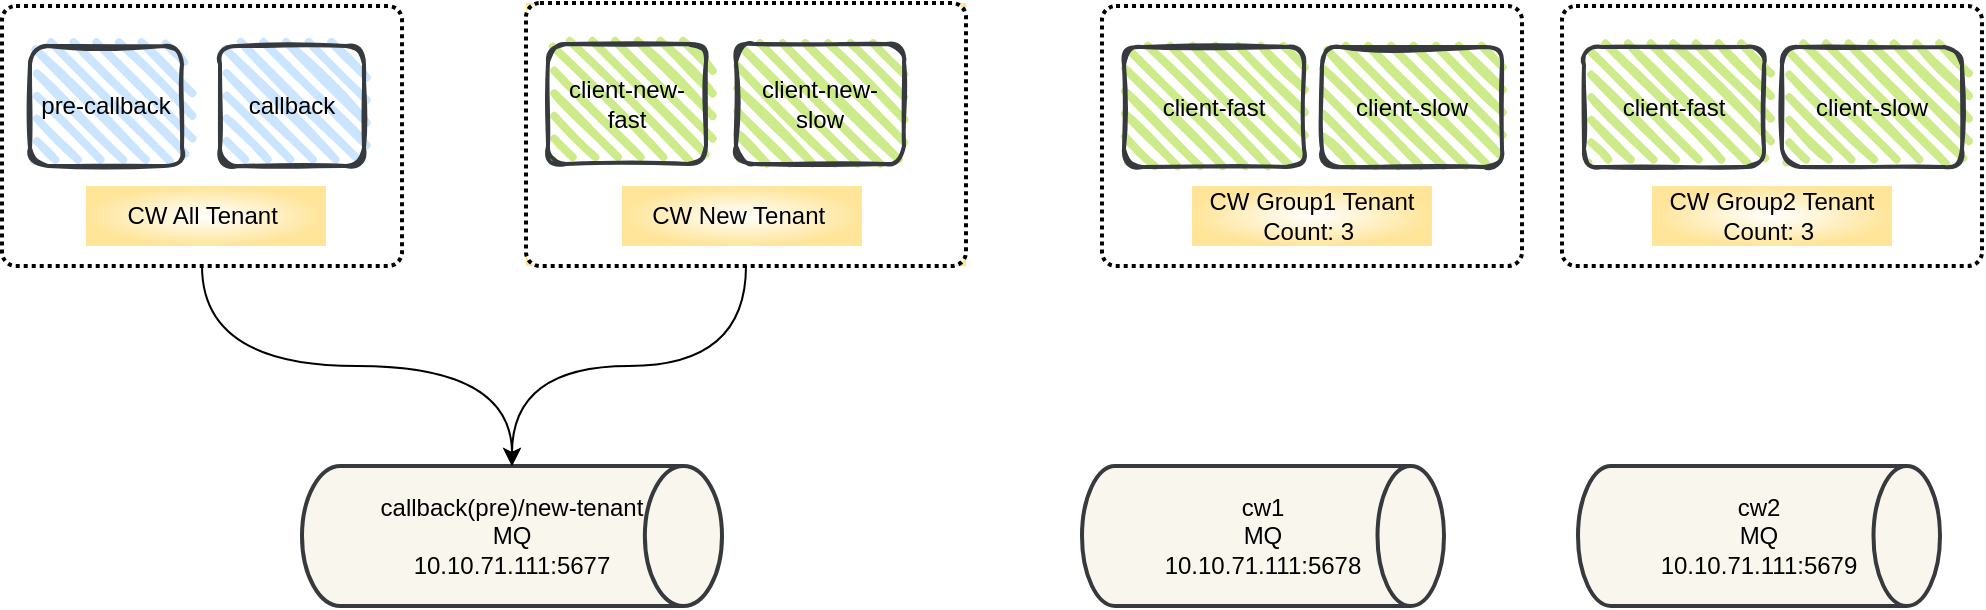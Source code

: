 <mxfile version="20.6.0" type="github">
  <diagram name="Page-1" id="b5b7bab2-c9e2-2cf4-8b2a-24fd1a2a6d21">
    <mxGraphModel dx="1609" dy="436" grid="1" gridSize="10" guides="1" tooltips="1" connect="1" arrows="1" fold="1" page="1" pageScale="1" pageWidth="827" pageHeight="1169" background="none" math="0" shadow="0">
      <root>
        <mxCell id="0" />
        <mxCell id="1" parent="0" />
        <mxCell id="zQ9i3q9YDAYz2BxAbwR4-2" value="callback(pre)/new-tenant&lt;br&gt;MQ&lt;br&gt;10.10.71.111:5677" style="strokeWidth=2;html=1;shape=mxgraph.flowchart.direct_data;whiteSpace=wrap;fillColor=#f9f7ed;strokeColor=#36393d;" vertex="1" parent="1">
          <mxGeometry x="-390" y="360" width="210" height="70" as="geometry" />
        </mxCell>
        <mxCell id="zQ9i3q9YDAYz2BxAbwR4-3" value="cw1&lt;br&gt;MQ&lt;br&gt;10.10.71.111:5678" style="strokeWidth=2;html=1;shape=mxgraph.flowchart.direct_data;whiteSpace=wrap;fillColor=#f9f7ed;strokeColor=#36393d;" vertex="1" parent="1">
          <mxGeometry y="360" width="181" height="70" as="geometry" />
        </mxCell>
        <mxCell id="zQ9i3q9YDAYz2BxAbwR4-4" value="cw2&lt;br&gt;MQ&lt;br&gt;10.10.71.111:5679" style="strokeWidth=2;html=1;shape=mxgraph.flowchart.direct_data;whiteSpace=wrap;fillColor=#f9f7ed;strokeColor=#36393d;" vertex="1" parent="1">
          <mxGeometry x="248" y="360" width="181" height="70" as="geometry" />
        </mxCell>
        <mxCell id="zQ9i3q9YDAYz2BxAbwR4-16" style="edgeStyle=orthogonalEdgeStyle;curved=1;rounded=0;orthogonalLoop=1;jettySize=auto;html=1;exitX=0.5;exitY=1;exitDx=0;exitDy=0;entryX=0.5;entryY=0;entryDx=0;entryDy=0;entryPerimeter=0;" edge="1" parent="1" source="zQ9i3q9YDAYz2BxAbwR4-10" target="zQ9i3q9YDAYz2BxAbwR4-2">
          <mxGeometry relative="1" as="geometry" />
        </mxCell>
        <mxCell id="zQ9i3q9YDAYz2BxAbwR4-19" style="edgeStyle=orthogonalEdgeStyle;curved=1;rounded=0;orthogonalLoop=1;jettySize=auto;html=1;exitX=0.5;exitY=1;exitDx=0;exitDy=0;entryX=0.5;entryY=0;entryDx=0;entryDy=0;entryPerimeter=0;" edge="1" parent="1" source="zQ9i3q9YDAYz2BxAbwR4-11" target="zQ9i3q9YDAYz2BxAbwR4-2">
          <mxGeometry relative="1" as="geometry" />
        </mxCell>
        <mxCell id="zQ9i3q9YDAYz2BxAbwR4-28" value="" style="group" vertex="1" connectable="0" parent="1">
          <mxGeometry x="-540" y="130" width="240" height="130" as="geometry" />
        </mxCell>
        <mxCell id="zQ9i3q9YDAYz2BxAbwR4-10" value="" style="rounded=1;whiteSpace=wrap;html=1;absoluteArcSize=1;arcSize=14;strokeWidth=2;shadow=0;dashed=1;dashPattern=1 1;gradientColor=none;" vertex="1" parent="zQ9i3q9YDAYz2BxAbwR4-28">
          <mxGeometry width="200" height="130" as="geometry" />
        </mxCell>
        <mxCell id="zQ9i3q9YDAYz2BxAbwR4-5" value="callback" style="rounded=1;whiteSpace=wrap;html=1;strokeWidth=2;fillWeight=4;hachureGap=8;hachureAngle=45;fillColor=#cce5ff;sketch=1;strokeColor=#36393d;" vertex="1" parent="zQ9i3q9YDAYz2BxAbwR4-28">
          <mxGeometry x="109" y="20" width="72" height="60" as="geometry" />
        </mxCell>
        <mxCell id="zQ9i3q9YDAYz2BxAbwR4-6" value="pre-callback" style="rounded=1;whiteSpace=wrap;html=1;strokeWidth=2;fillWeight=4;hachureGap=8;hachureAngle=45;fillColor=#cce5ff;sketch=1;strokeColor=#36393d;" vertex="1" parent="zQ9i3q9YDAYz2BxAbwR4-28">
          <mxGeometry x="14" y="20" width="76" height="60" as="geometry" />
        </mxCell>
        <mxCell id="zQ9i3q9YDAYz2BxAbwR4-25" value="CW All Tenant&amp;nbsp;" style="text;html=1;strokeColor=none;fillColor=default;align=center;verticalAlign=middle;whiteSpace=wrap;rounded=0;shadow=0;dashed=1;dashPattern=1 1;gradientColor=#FFE599;gradientDirection=radial;" vertex="1" parent="zQ9i3q9YDAYz2BxAbwR4-28">
          <mxGeometry x="42" y="90" width="120" height="30" as="geometry" />
        </mxCell>
        <mxCell id="zQ9i3q9YDAYz2BxAbwR4-29" value="" style="group;fillColor=default;gradientColor=#FFE599;gradientDirection=radial;" vertex="1" connectable="0" parent="1">
          <mxGeometry x="-278" y="128.5" width="220" height="131.5" as="geometry" />
        </mxCell>
        <mxCell id="zQ9i3q9YDAYz2BxAbwR4-11" value="" style="rounded=1;whiteSpace=wrap;html=1;absoluteArcSize=1;arcSize=14;strokeWidth=2;shadow=0;dashed=1;dashPattern=1 1;gradientColor=none;" vertex="1" parent="zQ9i3q9YDAYz2BxAbwR4-29">
          <mxGeometry width="220" height="131.5" as="geometry" />
        </mxCell>
        <mxCell id="zQ9i3q9YDAYz2BxAbwR4-7" value="client-new-fast" style="rounded=1;whiteSpace=wrap;html=1;strokeWidth=2;fillWeight=4;hachureGap=8;hachureAngle=45;fillColor=#cdeb8b;sketch=1;strokeColor=#36393d;" vertex="1" parent="zQ9i3q9YDAYz2BxAbwR4-29">
          <mxGeometry x="11" y="20.5" width="79" height="60" as="geometry" />
        </mxCell>
        <mxCell id="zQ9i3q9YDAYz2BxAbwR4-8" value="client-new-slow" style="rounded=1;whiteSpace=wrap;html=1;strokeWidth=2;fillWeight=4;hachureGap=8;hachureAngle=45;fillColor=#cdeb8b;sketch=1;strokeColor=#36393d;" vertex="1" parent="zQ9i3q9YDAYz2BxAbwR4-29">
          <mxGeometry x="105" y="20.5" width="84" height="60" as="geometry" />
        </mxCell>
        <mxCell id="zQ9i3q9YDAYz2BxAbwR4-27" value="CW New Tenant&amp;nbsp;" style="text;html=1;strokeColor=none;fillColor=default;align=center;verticalAlign=middle;whiteSpace=wrap;rounded=0;shadow=0;dashed=1;dashPattern=1 1;gradientColor=#FFE599;gradientDirection=radial;" vertex="1" parent="zQ9i3q9YDAYz2BxAbwR4-29">
          <mxGeometry x="48" y="91.5" width="120" height="30" as="geometry" />
        </mxCell>
        <mxCell id="zQ9i3q9YDAYz2BxAbwR4-33" value="" style="group" vertex="1" connectable="0" parent="1">
          <mxGeometry x="10" y="130" width="210" height="130" as="geometry" />
        </mxCell>
        <mxCell id="zQ9i3q9YDAYz2BxAbwR4-21" value="" style="rounded=1;whiteSpace=wrap;html=1;absoluteArcSize=1;arcSize=14;strokeWidth=2;shadow=0;dashed=1;dashPattern=1 1;gradientColor=none;movable=1;resizable=1;rotatable=1;deletable=1;editable=1;connectable=1;" vertex="1" parent="zQ9i3q9YDAYz2BxAbwR4-33">
          <mxGeometry width="210" height="130" as="geometry" />
        </mxCell>
        <mxCell id="zQ9i3q9YDAYz2BxAbwR4-22" value="client-fast" style="rounded=1;whiteSpace=wrap;html=1;strokeWidth=2;fillWeight=4;hachureGap=8;hachureAngle=45;fillColor=#cdeb8b;sketch=1;strokeColor=#36393d;movable=1;resizable=1;rotatable=1;deletable=1;editable=1;connectable=1;" vertex="1" parent="zQ9i3q9YDAYz2BxAbwR4-33">
          <mxGeometry x="11" y="20.5" width="90" height="60" as="geometry" />
        </mxCell>
        <mxCell id="zQ9i3q9YDAYz2BxAbwR4-30" value="client-slow" style="rounded=1;whiteSpace=wrap;html=1;strokeWidth=2;fillWeight=4;hachureGap=8;hachureAngle=45;fillColor=#cdeb8b;sketch=1;strokeColor=#36393d;movable=1;resizable=1;rotatable=1;deletable=1;editable=1;connectable=1;" vertex="1" parent="zQ9i3q9YDAYz2BxAbwR4-33">
          <mxGeometry x="110" y="20.5" width="90" height="60" as="geometry" />
        </mxCell>
        <mxCell id="zQ9i3q9YDAYz2BxAbwR4-31" value="CW Group1 Tenant&lt;br&gt;Count: 3&amp;nbsp;" style="text;html=1;strokeColor=none;fillColor=default;align=center;verticalAlign=middle;whiteSpace=wrap;rounded=0;shadow=0;dashed=1;dashPattern=1 1;gradientColor=#FFE599;gradientDirection=radial;" vertex="1" parent="zQ9i3q9YDAYz2BxAbwR4-33">
          <mxGeometry x="45" y="90" width="120" height="30" as="geometry" />
        </mxCell>
        <mxCell id="zQ9i3q9YDAYz2BxAbwR4-34" value="" style="group" vertex="1" connectable="0" parent="1">
          <mxGeometry x="240" y="130" width="210" height="130" as="geometry" />
        </mxCell>
        <mxCell id="zQ9i3q9YDAYz2BxAbwR4-35" value="" style="rounded=1;whiteSpace=wrap;html=1;absoluteArcSize=1;arcSize=14;strokeWidth=2;shadow=0;dashed=1;dashPattern=1 1;gradientColor=none;movable=1;resizable=1;rotatable=1;deletable=1;editable=1;connectable=1;" vertex="1" parent="zQ9i3q9YDAYz2BxAbwR4-34">
          <mxGeometry width="210" height="130" as="geometry" />
        </mxCell>
        <mxCell id="zQ9i3q9YDAYz2BxAbwR4-36" value="client-fast" style="rounded=1;whiteSpace=wrap;html=1;strokeWidth=2;fillWeight=4;hachureGap=8;hachureAngle=45;fillColor=#cdeb8b;sketch=1;strokeColor=#36393d;movable=1;resizable=1;rotatable=1;deletable=1;editable=1;connectable=1;" vertex="1" parent="zQ9i3q9YDAYz2BxAbwR4-34">
          <mxGeometry x="11" y="20.5" width="90" height="60" as="geometry" />
        </mxCell>
        <mxCell id="zQ9i3q9YDAYz2BxAbwR4-37" value="client-slow" style="rounded=1;whiteSpace=wrap;html=1;strokeWidth=2;fillWeight=4;hachureGap=8;hachureAngle=45;fillColor=#cdeb8b;sketch=1;strokeColor=#36393d;movable=1;resizable=1;rotatable=1;deletable=1;editable=1;connectable=1;" vertex="1" parent="zQ9i3q9YDAYz2BxAbwR4-34">
          <mxGeometry x="110" y="20.5" width="90" height="60" as="geometry" />
        </mxCell>
        <mxCell id="zQ9i3q9YDAYz2BxAbwR4-38" value="CW Group2 Tenant&lt;br&gt;Count: 3&amp;nbsp;" style="text;html=1;strokeColor=none;fillColor=default;align=center;verticalAlign=middle;whiteSpace=wrap;rounded=0;shadow=0;dashed=1;dashPattern=1 1;gradientColor=#FFE599;gradientDirection=radial;" vertex="1" parent="zQ9i3q9YDAYz2BxAbwR4-34">
          <mxGeometry x="45" y="90" width="120" height="30" as="geometry" />
        </mxCell>
      </root>
    </mxGraphModel>
  </diagram>
</mxfile>
